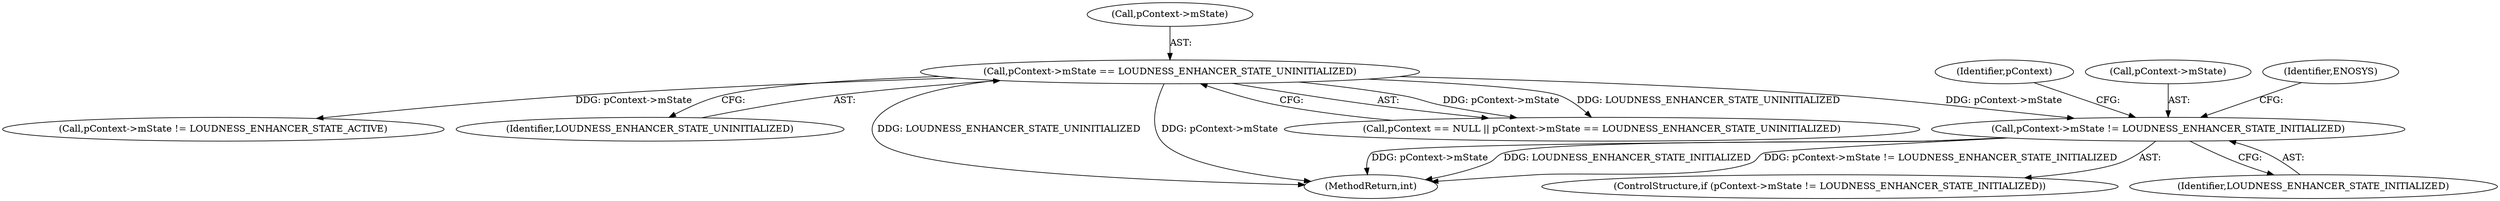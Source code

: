 digraph "0_Android_aeea52da00d210587fb3ed895de3d5f2e0264c88_3@pointer" {
"1000232" [label="(Call,pContext->mState != LOUDNESS_ENHANCER_STATE_INITIALIZED)"];
"1000121" [label="(Call,pContext->mState == LOUDNESS_ENHANCER_STATE_UNINITIALIZED)"];
"1000236" [label="(Identifier,LOUDNESS_ENHANCER_STATE_INITIALIZED)"];
"1000117" [label="(Call,pContext == NULL || pContext->mState == LOUDNESS_ENHANCER_STATE_UNINITIALIZED)"];
"1000122" [label="(Call,pContext->mState)"];
"1000271" [label="(Call,pContext->mState != LOUDNESS_ENHANCER_STATE_ACTIVE)"];
"1000243" [label="(Identifier,pContext)"];
"1000233" [label="(Call,pContext->mState)"];
"1000121" [label="(Call,pContext->mState == LOUDNESS_ENHANCER_STATE_UNINITIALIZED)"];
"1000125" [label="(Identifier,LOUDNESS_ENHANCER_STATE_UNINITIALIZED)"];
"1000232" [label="(Call,pContext->mState != LOUDNESS_ENHANCER_STATE_INITIALIZED)"];
"1000539" [label="(MethodReturn,int)"];
"1000231" [label="(ControlStructure,if (pContext->mState != LOUDNESS_ENHANCER_STATE_INITIALIZED))"];
"1000240" [label="(Identifier,ENOSYS)"];
"1000232" -> "1000231"  [label="AST: "];
"1000232" -> "1000236"  [label="CFG: "];
"1000233" -> "1000232"  [label="AST: "];
"1000236" -> "1000232"  [label="AST: "];
"1000240" -> "1000232"  [label="CFG: "];
"1000243" -> "1000232"  [label="CFG: "];
"1000232" -> "1000539"  [label="DDG: pContext->mState"];
"1000232" -> "1000539"  [label="DDG: LOUDNESS_ENHANCER_STATE_INITIALIZED"];
"1000232" -> "1000539"  [label="DDG: pContext->mState != LOUDNESS_ENHANCER_STATE_INITIALIZED"];
"1000121" -> "1000232"  [label="DDG: pContext->mState"];
"1000121" -> "1000117"  [label="AST: "];
"1000121" -> "1000125"  [label="CFG: "];
"1000122" -> "1000121"  [label="AST: "];
"1000125" -> "1000121"  [label="AST: "];
"1000117" -> "1000121"  [label="CFG: "];
"1000121" -> "1000539"  [label="DDG: LOUDNESS_ENHANCER_STATE_UNINITIALIZED"];
"1000121" -> "1000539"  [label="DDG: pContext->mState"];
"1000121" -> "1000117"  [label="DDG: pContext->mState"];
"1000121" -> "1000117"  [label="DDG: LOUDNESS_ENHANCER_STATE_UNINITIALIZED"];
"1000121" -> "1000271"  [label="DDG: pContext->mState"];
}
